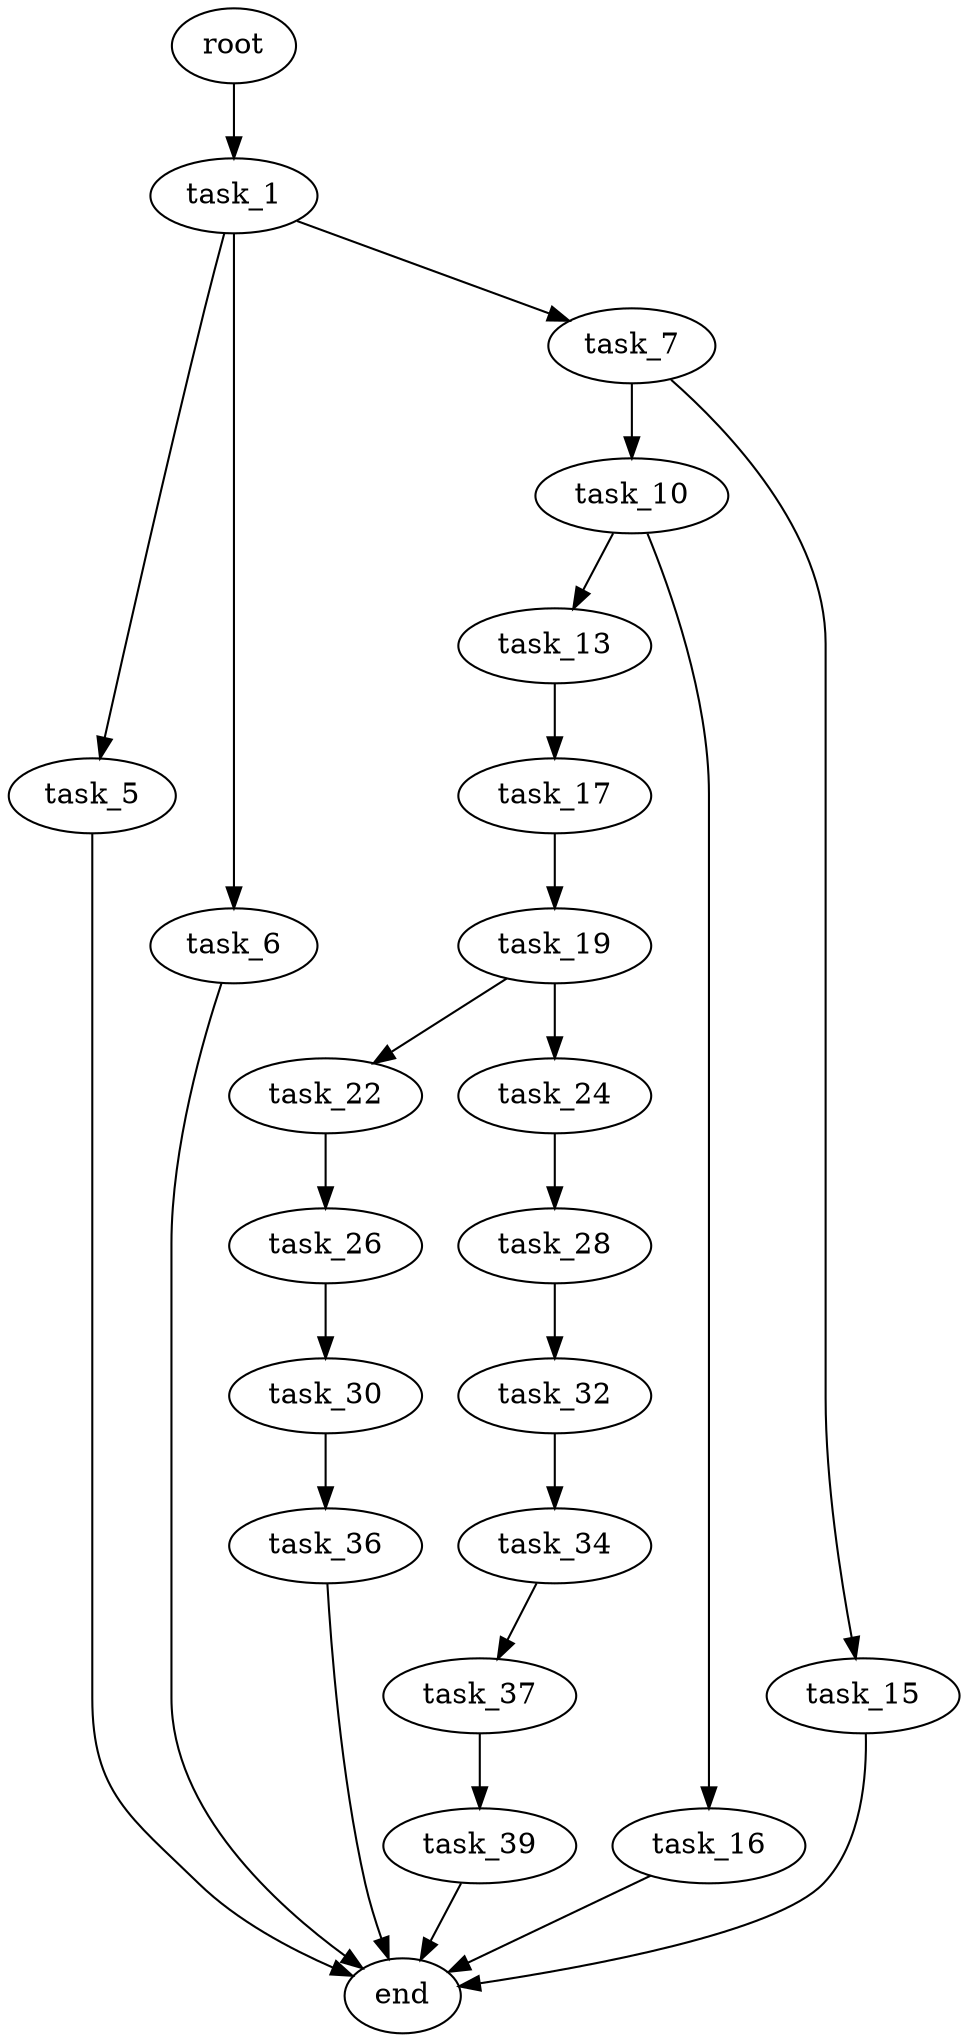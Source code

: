 digraph G {
  root [size="0.000000"];
  task_1 [size="1073741824000.000000"];
  task_5 [size="17871111725.000000"];
  task_6 [size="231928233984.000000"];
  task_7 [size="8589934592.000000"];
  task_10 [size="185949798739.000000"];
  task_13 [size="45264187364.000000"];
  task_15 [size="28991029248.000000"];
  task_16 [size="8589934592.000000"];
  task_17 [size="782757789696.000000"];
  task_19 [size="554384247.000000"];
  task_22 [size="16711708509.000000"];
  task_24 [size="231928233984.000000"];
  task_26 [size="367262040310.000000"];
  task_28 [size="232461512410.000000"];
  task_30 [size="398180424368.000000"];
  task_32 [size="28991029248.000000"];
  task_34 [size="368293445632.000000"];
  task_36 [size="368293445632.000000"];
  task_37 [size="10599339445.000000"];
  task_39 [size="4664355379.000000"];
  end [size="0.000000"];

  root -> task_1 [size="1.000000"];
  task_1 -> task_5 [size="838860800.000000"];
  task_1 -> task_6 [size="838860800.000000"];
  task_1 -> task_7 [size="838860800.000000"];
  task_5 -> end [size="1.000000"];
  task_6 -> end [size="1.000000"];
  task_7 -> task_10 [size="33554432.000000"];
  task_7 -> task_15 [size="33554432.000000"];
  task_10 -> task_13 [size="411041792.000000"];
  task_10 -> task_16 [size="411041792.000000"];
  task_13 -> task_17 [size="33554432.000000"];
  task_15 -> end [size="1.000000"];
  task_16 -> end [size="1.000000"];
  task_17 -> task_19 [size="679477248.000000"];
  task_19 -> task_22 [size="33554432.000000"];
  task_19 -> task_24 [size="33554432.000000"];
  task_22 -> task_26 [size="536870912.000000"];
  task_24 -> task_28 [size="301989888.000000"];
  task_26 -> task_30 [size="679477248.000000"];
  task_28 -> task_32 [size="209715200.000000"];
  task_30 -> task_36 [size="301989888.000000"];
  task_32 -> task_34 [size="75497472.000000"];
  task_34 -> task_37 [size="411041792.000000"];
  task_36 -> end [size="1.000000"];
  task_37 -> task_39 [size="301989888.000000"];
  task_39 -> end [size="1.000000"];
}
